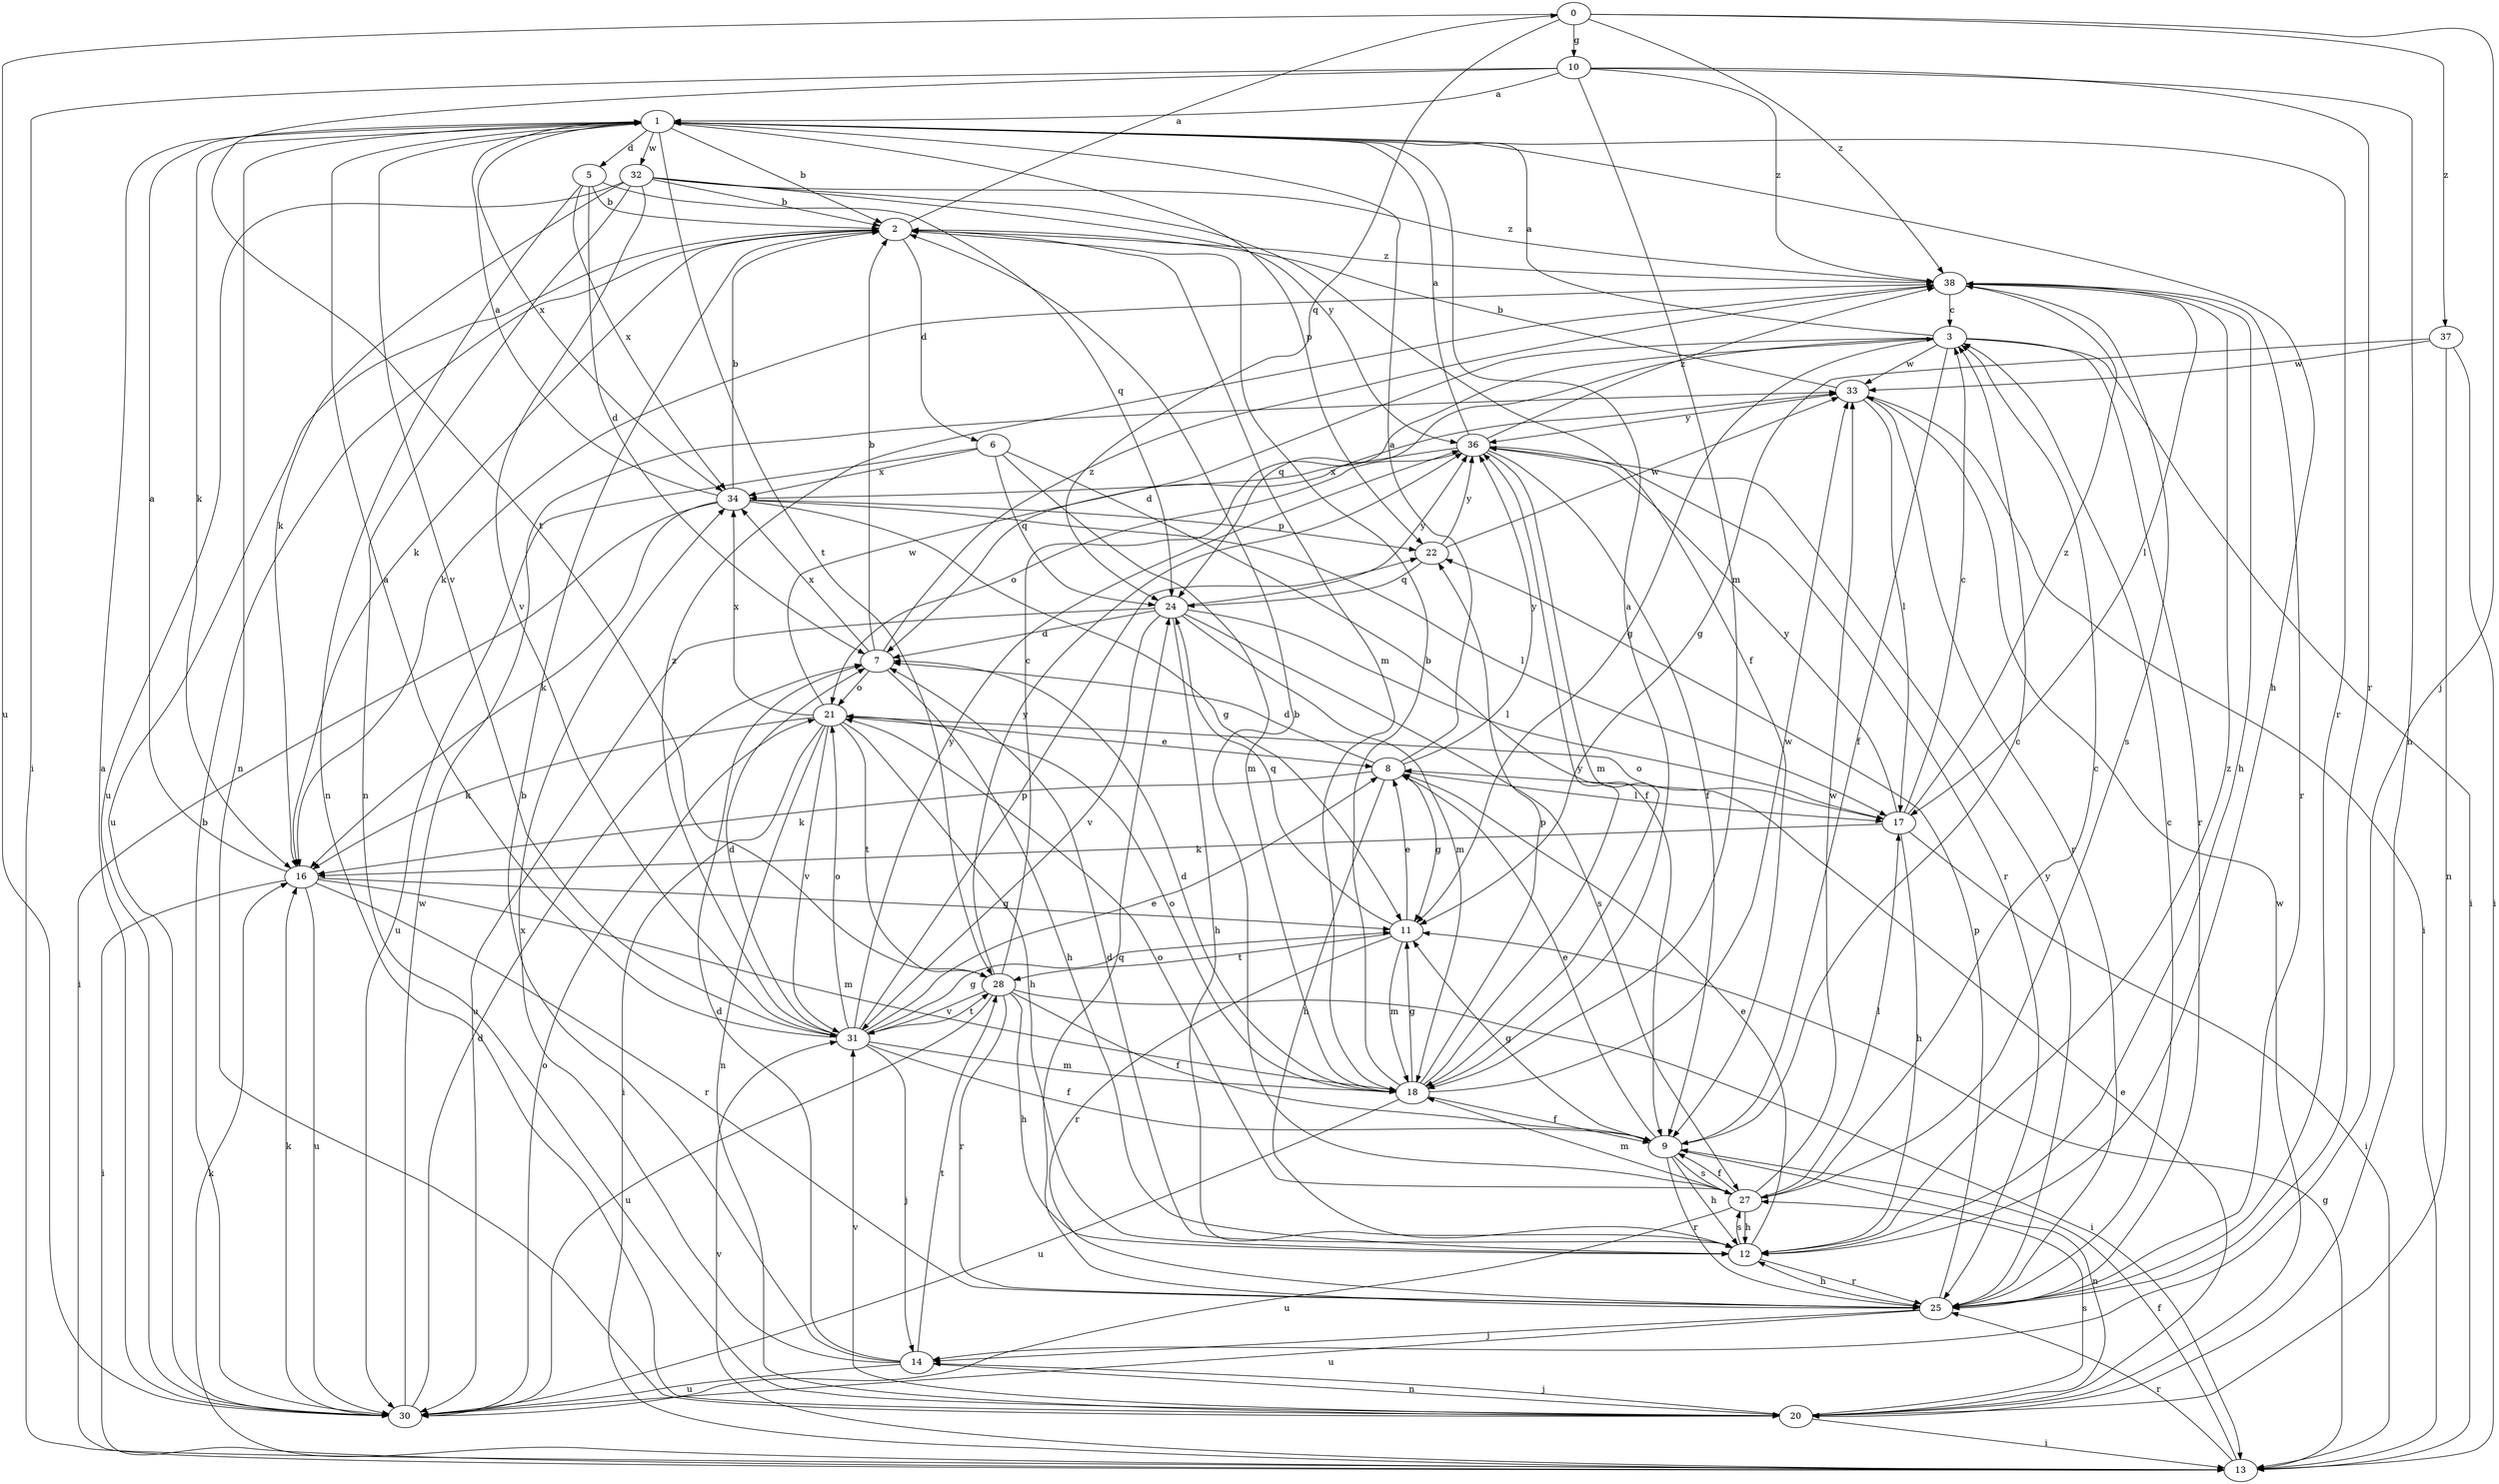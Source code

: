 strict digraph  {
0;
1;
2;
3;
5;
6;
7;
8;
9;
10;
11;
12;
13;
14;
16;
17;
18;
20;
21;
22;
24;
25;
27;
28;
30;
31;
32;
33;
34;
36;
37;
38;
0 -> 10  [label=g];
0 -> 14  [label=j];
0 -> 24  [label=q];
0 -> 30  [label=u];
0 -> 37  [label=z];
0 -> 38  [label=z];
1 -> 2  [label=b];
1 -> 5  [label=d];
1 -> 12  [label=h];
1 -> 16  [label=k];
1 -> 20  [label=n];
1 -> 22  [label=p];
1 -> 25  [label=r];
1 -> 28  [label=t];
1 -> 31  [label=v];
1 -> 32  [label=w];
1 -> 34  [label=x];
2 -> 0  [label=a];
2 -> 6  [label=d];
2 -> 16  [label=k];
2 -> 18  [label=m];
2 -> 30  [label=u];
2 -> 38  [label=z];
3 -> 1  [label=a];
3 -> 7  [label=d];
3 -> 9  [label=f];
3 -> 11  [label=g];
3 -> 13  [label=i];
3 -> 24  [label=q];
3 -> 25  [label=r];
3 -> 33  [label=w];
5 -> 2  [label=b];
5 -> 7  [label=d];
5 -> 20  [label=n];
5 -> 24  [label=q];
5 -> 34  [label=x];
6 -> 9  [label=f];
6 -> 18  [label=m];
6 -> 24  [label=q];
6 -> 30  [label=u];
6 -> 34  [label=x];
7 -> 2  [label=b];
7 -> 12  [label=h];
7 -> 21  [label=o];
7 -> 34  [label=x];
7 -> 38  [label=z];
8 -> 1  [label=a];
8 -> 7  [label=d];
8 -> 11  [label=g];
8 -> 12  [label=h];
8 -> 16  [label=k];
8 -> 17  [label=l];
8 -> 36  [label=y];
9 -> 3  [label=c];
9 -> 8  [label=e];
9 -> 11  [label=g];
9 -> 12  [label=h];
9 -> 20  [label=n];
9 -> 25  [label=r];
9 -> 27  [label=s];
10 -> 1  [label=a];
10 -> 13  [label=i];
10 -> 18  [label=m];
10 -> 20  [label=n];
10 -> 25  [label=r];
10 -> 28  [label=t];
10 -> 38  [label=z];
11 -> 8  [label=e];
11 -> 18  [label=m];
11 -> 24  [label=q];
11 -> 25  [label=r];
11 -> 28  [label=t];
12 -> 7  [label=d];
12 -> 8  [label=e];
12 -> 25  [label=r];
12 -> 27  [label=s];
12 -> 38  [label=z];
13 -> 9  [label=f];
13 -> 11  [label=g];
13 -> 16  [label=k];
13 -> 25  [label=r];
13 -> 31  [label=v];
14 -> 2  [label=b];
14 -> 7  [label=d];
14 -> 20  [label=n];
14 -> 28  [label=t];
14 -> 30  [label=u];
14 -> 34  [label=x];
16 -> 1  [label=a];
16 -> 11  [label=g];
16 -> 13  [label=i];
16 -> 18  [label=m];
16 -> 25  [label=r];
16 -> 30  [label=u];
17 -> 3  [label=c];
17 -> 12  [label=h];
17 -> 13  [label=i];
17 -> 16  [label=k];
17 -> 21  [label=o];
17 -> 36  [label=y];
17 -> 38  [label=z];
18 -> 1  [label=a];
18 -> 2  [label=b];
18 -> 7  [label=d];
18 -> 9  [label=f];
18 -> 11  [label=g];
18 -> 21  [label=o];
18 -> 22  [label=p];
18 -> 30  [label=u];
18 -> 33  [label=w];
18 -> 36  [label=y];
20 -> 8  [label=e];
20 -> 13  [label=i];
20 -> 14  [label=j];
20 -> 27  [label=s];
20 -> 31  [label=v];
20 -> 33  [label=w];
21 -> 8  [label=e];
21 -> 12  [label=h];
21 -> 13  [label=i];
21 -> 16  [label=k];
21 -> 20  [label=n];
21 -> 28  [label=t];
21 -> 31  [label=v];
21 -> 33  [label=w];
21 -> 34  [label=x];
22 -> 24  [label=q];
22 -> 33  [label=w];
22 -> 36  [label=y];
24 -> 7  [label=d];
24 -> 12  [label=h];
24 -> 17  [label=l];
24 -> 18  [label=m];
24 -> 27  [label=s];
24 -> 30  [label=u];
24 -> 31  [label=v];
24 -> 36  [label=y];
25 -> 3  [label=c];
25 -> 12  [label=h];
25 -> 14  [label=j];
25 -> 22  [label=p];
25 -> 24  [label=q];
25 -> 30  [label=u];
25 -> 36  [label=y];
27 -> 2  [label=b];
27 -> 3  [label=c];
27 -> 9  [label=f];
27 -> 12  [label=h];
27 -> 17  [label=l];
27 -> 18  [label=m];
27 -> 21  [label=o];
27 -> 30  [label=u];
27 -> 33  [label=w];
28 -> 3  [label=c];
28 -> 9  [label=f];
28 -> 12  [label=h];
28 -> 13  [label=i];
28 -> 25  [label=r];
28 -> 30  [label=u];
28 -> 31  [label=v];
28 -> 36  [label=y];
30 -> 1  [label=a];
30 -> 2  [label=b];
30 -> 7  [label=d];
30 -> 16  [label=k];
30 -> 21  [label=o];
30 -> 33  [label=w];
31 -> 1  [label=a];
31 -> 7  [label=d];
31 -> 8  [label=e];
31 -> 9  [label=f];
31 -> 11  [label=g];
31 -> 14  [label=j];
31 -> 18  [label=m];
31 -> 21  [label=o];
31 -> 22  [label=p];
31 -> 28  [label=t];
31 -> 36  [label=y];
31 -> 38  [label=z];
32 -> 2  [label=b];
32 -> 9  [label=f];
32 -> 16  [label=k];
32 -> 20  [label=n];
32 -> 30  [label=u];
32 -> 31  [label=v];
32 -> 36  [label=y];
32 -> 38  [label=z];
33 -> 2  [label=b];
33 -> 13  [label=i];
33 -> 17  [label=l];
33 -> 25  [label=r];
33 -> 36  [label=y];
34 -> 1  [label=a];
34 -> 2  [label=b];
34 -> 11  [label=g];
34 -> 13  [label=i];
34 -> 16  [label=k];
34 -> 17  [label=l];
34 -> 22  [label=p];
36 -> 1  [label=a];
36 -> 9  [label=f];
36 -> 18  [label=m];
36 -> 21  [label=o];
36 -> 25  [label=r];
36 -> 34  [label=x];
36 -> 38  [label=z];
37 -> 11  [label=g];
37 -> 13  [label=i];
37 -> 20  [label=n];
37 -> 33  [label=w];
38 -> 3  [label=c];
38 -> 12  [label=h];
38 -> 16  [label=k];
38 -> 17  [label=l];
38 -> 25  [label=r];
38 -> 27  [label=s];
}
